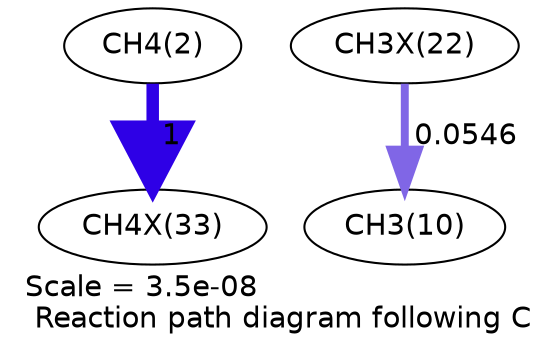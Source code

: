 digraph reaction_paths {
center=1;
s4 -> s53[fontname="Helvetica", penwidth=6, arrowsize=3, color="0.7, 1.5, 0.9"
, label=" 1"];
s49 -> s12[fontname="Helvetica", penwidth=3.81, arrowsize=1.9, color="0.7, 0.555, 0.9"
, label=" 0.0546"];
s4 [ fontname="Helvetica", label="CH4(2)"];
s12 [ fontname="Helvetica", label="CH3(10)"];
s49 [ fontname="Helvetica", label="CH3X(22)"];
s53 [ fontname="Helvetica", label="CH4X(33)"];
 label = "Scale = 3.5e-08\l Reaction path diagram following C";
 fontname = "Helvetica";
}

